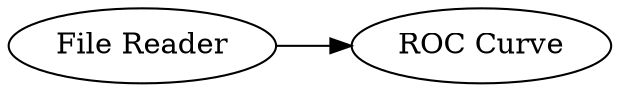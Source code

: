 digraph {
	"-6443647391596848610_4" [label="ROC Curve"]
	"-6443647391596848610_3" [label="File Reader"]
	"-6443647391596848610_3" -> "-6443647391596848610_4"
	rankdir=LR
}
